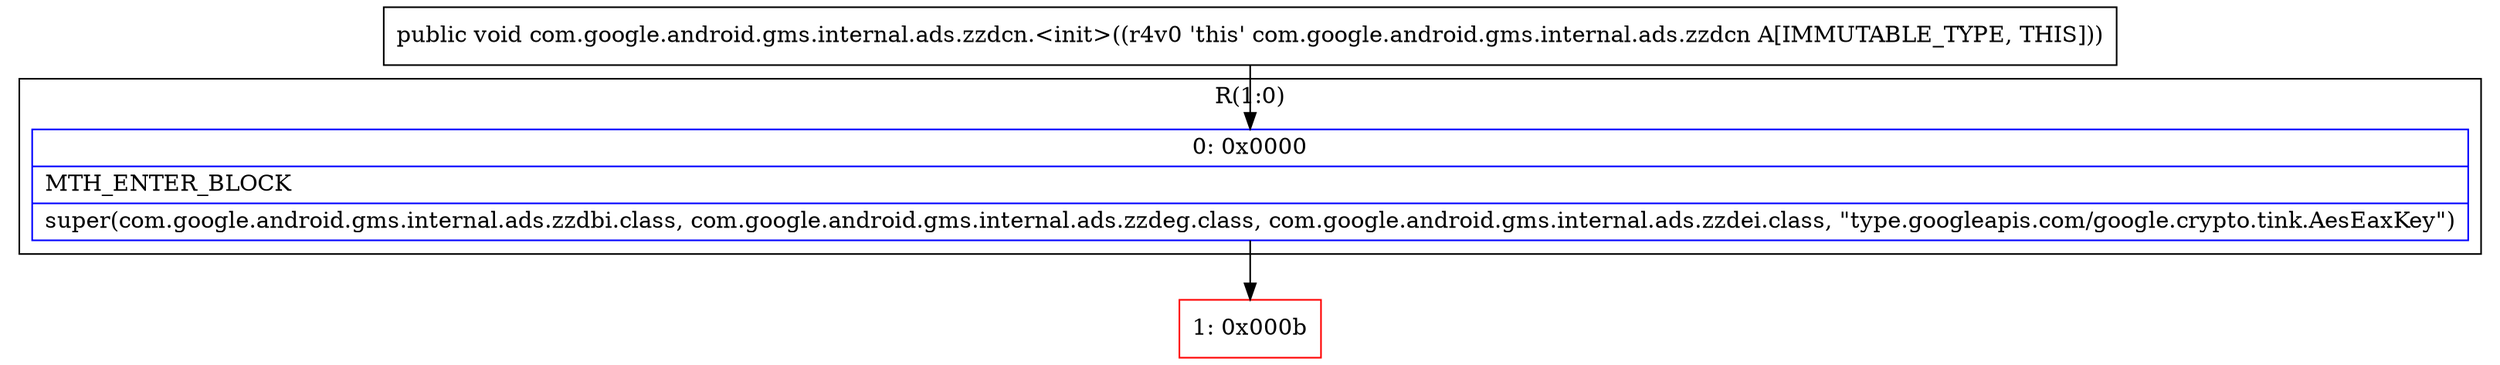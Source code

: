 digraph "CFG forcom.google.android.gms.internal.ads.zzdcn.\<init\>()V" {
subgraph cluster_Region_526911357 {
label = "R(1:0)";
node [shape=record,color=blue];
Node_0 [shape=record,label="{0\:\ 0x0000|MTH_ENTER_BLOCK\l|super(com.google.android.gms.internal.ads.zzdbi.class, com.google.android.gms.internal.ads.zzdeg.class, com.google.android.gms.internal.ads.zzdei.class, \"type.googleapis.com\/google.crypto.tink.AesEaxKey\")\l}"];
}
Node_1 [shape=record,color=red,label="{1\:\ 0x000b}"];
MethodNode[shape=record,label="{public void com.google.android.gms.internal.ads.zzdcn.\<init\>((r4v0 'this' com.google.android.gms.internal.ads.zzdcn A[IMMUTABLE_TYPE, THIS])) }"];
MethodNode -> Node_0;
Node_0 -> Node_1;
}

